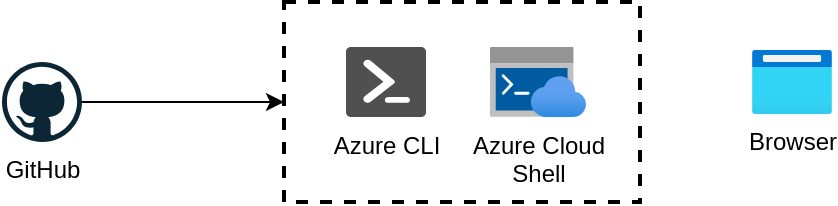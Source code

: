 <mxfile version="14.3.0" type="github" pages="7">
  <diagram id="9IjcQjuRJtOKeGILQBwc" name="Page-1">
    <mxGraphModel dx="1174" dy="860" grid="0" gridSize="10" guides="1" tooltips="1" connect="1" arrows="1" fold="1" page="1" pageScale="1" pageWidth="1100" pageHeight="850" math="0" shadow="0">
      <root>
        <mxCell id="0" />
        <mxCell id="1" parent="0" />
        <mxCell id="HNdyGAFLs1_gX4k_l4tK-5" value="GitHub" style="dashed=0;outlineConnect=0;html=1;align=center;labelPosition=center;verticalLabelPosition=bottom;verticalAlign=top;shape=mxgraph.weblogos.github" parent="1" vertex="1">
          <mxGeometry x="174" y="285" width="40" height="40" as="geometry" />
        </mxCell>
        <mxCell id="HNdyGAFLs1_gX4k_l4tK-14" value="Browser" style="aspect=fixed;html=1;points=[];align=center;image;fontSize=12;image=img/lib/azure2/general/Browser.svg;dashed=1;strokeColor=#000000;strokeWidth=2;fillColor=none;" parent="1" vertex="1">
          <mxGeometry x="549" y="279" width="40" height="32" as="geometry" />
        </mxCell>
        <mxCell id="NFWIrUF4FL6vx80Uwgda-2" value="" style="group" parent="1" vertex="1" connectable="0">
          <mxGeometry x="315" y="255" width="178" height="100" as="geometry" />
        </mxCell>
        <mxCell id="HNdyGAFLs1_gX4k_l4tK-6" value="" style="rounded=0;whiteSpace=wrap;html=1;fillColor=none;strokeWidth=2;dashed=1;" parent="NFWIrUF4FL6vx80Uwgda-2" vertex="1">
          <mxGeometry width="178" height="100" as="geometry" />
        </mxCell>
        <mxCell id="HNdyGAFLs1_gX4k_l4tK-4" value="Azure CLI" style="pointerEvents=1;shadow=0;dashed=0;html=1;strokeColor=none;fillColor=#505050;labelPosition=center;verticalLabelPosition=bottom;verticalAlign=top;outlineConnect=0;align=center;shape=mxgraph.office.concepts.powershell;" parent="NFWIrUF4FL6vx80Uwgda-2" vertex="1">
          <mxGeometry x="31" y="22.5" width="40" height="35" as="geometry" />
        </mxCell>
        <mxCell id="NFWIrUF4FL6vx80Uwgda-1" value="Azure Cloud&lt;br&gt;Shell" style="html=1;points=[];align=center;image;fontSize=12;image=img/lib/azure2/preview/Azure_Cloud_Shell.svg;dashed=1;strokeColor=#000000;strokeWidth=2;fillColor=none;" parent="NFWIrUF4FL6vx80Uwgda-2" vertex="1">
          <mxGeometry x="103" y="22.5" width="48" height="35" as="geometry" />
        </mxCell>
        <mxCell id="NFWIrUF4FL6vx80Uwgda-4" value="" style="endArrow=classic;html=1;strokeWidth=1;fontColor=#B3B3B3;entryX=0;entryY=0.5;entryDx=0;entryDy=0;" parent="1" source="HNdyGAFLs1_gX4k_l4tK-5" target="HNdyGAFLs1_gX4k_l4tK-6" edge="1">
          <mxGeometry width="50" height="50" relative="1" as="geometry">
            <mxPoint x="246" y="325" as="sourcePoint" />
            <mxPoint x="143" y="184" as="targetPoint" />
          </mxGeometry>
        </mxCell>
      </root>
    </mxGraphModel>
  </diagram>
  <diagram id="vn0sUiT0vggBJ0vIPgXC" name="Page-2">
    <mxGraphModel dx="783" dy="573" grid="0" gridSize="10" guides="1" tooltips="1" connect="1" arrows="1" fold="1" page="1" pageScale="1" pageWidth="1100" pageHeight="850" math="0" shadow="0">
      <root>
        <mxCell id="fm3ELZR5MXPysXits_qZ-0" />
        <mxCell id="fm3ELZR5MXPysXits_qZ-1" parent="fm3ELZR5MXPysXits_qZ-0" />
        <mxCell id="fm3ELZR5MXPysXits_qZ-2" value="Azure Container &lt;br&gt;Instance" style="aspect=fixed;html=1;points=[];align=center;image;fontSize=12;image=img/lib/azure2/containers/Container_Instances.svg;verticalAlign=top;" vertex="1" parent="fm3ELZR5MXPysXits_qZ-1">
          <mxGeometry x="476" y="223" width="40" height="43.13" as="geometry" />
        </mxCell>
        <mxCell id="fm3ELZR5MXPysXits_qZ-3" value="GitHub" style="dashed=0;outlineConnect=0;html=1;align=center;labelPosition=center;verticalLabelPosition=bottom;verticalAlign=top;shape=mxgraph.weblogos.github" vertex="1" parent="fm3ELZR5MXPysXits_qZ-1">
          <mxGeometry x="175" y="394" width="40" height="40" as="geometry" />
        </mxCell>
        <mxCell id="fm3ELZR5MXPysXits_qZ-4" value="Browser" style="aspect=fixed;html=1;points=[];align=center;image;fontSize=12;image=img/lib/azure2/general/Browser.svg;dashed=1;strokeColor=#000000;strokeWidth=2;fillColor=none;" vertex="1" parent="fm3ELZR5MXPysXits_qZ-1">
          <mxGeometry x="587" y="389" width="40" height="32" as="geometry" />
        </mxCell>
        <mxCell id="fm3ELZR5MXPysXits_qZ-5" value="" style="group" vertex="1" connectable="0" parent="fm3ELZR5MXPysXits_qZ-1">
          <mxGeometry x="316" y="364" width="178" height="100" as="geometry" />
        </mxCell>
        <mxCell id="fm3ELZR5MXPysXits_qZ-6" value="" style="rounded=0;whiteSpace=wrap;html=1;fillColor=none;strokeWidth=2;dashed=1;" vertex="1" parent="fm3ELZR5MXPysXits_qZ-5">
          <mxGeometry width="178" height="100" as="geometry" />
        </mxCell>
        <mxCell id="fm3ELZR5MXPysXits_qZ-7" value="Azure CLI" style="pointerEvents=1;shadow=0;dashed=0;html=1;strokeColor=none;fillColor=#505050;labelPosition=center;verticalLabelPosition=bottom;verticalAlign=top;outlineConnect=0;align=center;shape=mxgraph.office.concepts.powershell;" vertex="1" parent="fm3ELZR5MXPysXits_qZ-5">
          <mxGeometry x="31" y="22.5" width="40" height="35" as="geometry" />
        </mxCell>
        <mxCell id="fm3ELZR5MXPysXits_qZ-8" value="Azure Cloud&lt;br&gt;Shell" style="html=1;points=[];align=center;image;fontSize=12;image=img/lib/azure2/preview/Azure_Cloud_Shell.svg;dashed=1;strokeColor=#000000;strokeWidth=2;fillColor=none;" vertex="1" parent="fm3ELZR5MXPysXits_qZ-5">
          <mxGeometry x="103" y="22.5" width="48" height="35" as="geometry" />
        </mxCell>
        <mxCell id="fm3ELZR5MXPysXits_qZ-9" value="Azure Container&lt;br&gt;Registry Tasks" style="aspect=fixed;html=1;points=[];align=center;image;fontSize=12;image=img/lib/azure2/containers/Container_Registries.svg;dashed=1;strokeColor=#000000;strokeWidth=2;fillColor=none;" vertex="1" parent="fm3ELZR5MXPysXits_qZ-1">
          <mxGeometry x="289" y="223.62" width="40" height="35.88" as="geometry" />
        </mxCell>
        <mxCell id="fm3ELZR5MXPysXits_qZ-10" value="" style="endArrow=classic;html=1;strokeWidth=1;fontColor=#B3B3B3;entryX=0;entryY=0.5;entryDx=0;entryDy=0;" edge="1" parent="fm3ELZR5MXPysXits_qZ-1" source="fm3ELZR5MXPysXits_qZ-3" target="fm3ELZR5MXPysXits_qZ-6">
          <mxGeometry width="50" height="50" relative="1" as="geometry">
            <mxPoint x="247" y="434" as="sourcePoint" />
            <mxPoint x="144" y="293" as="targetPoint" />
          </mxGeometry>
        </mxCell>
        <mxCell id="fm3ELZR5MXPysXits_qZ-11" value="" style="endArrow=classic;html=1;strokeWidth=1;fontColor=#B3B3B3;entryX=0.589;entryY=1.076;entryDx=0;entryDy=0;exitX=0.478;exitY=0.002;exitDx=0;exitDy=0;exitPerimeter=0;entryPerimeter=0;edgeStyle=orthogonalEdgeStyle;" edge="1" parent="fm3ELZR5MXPysXits_qZ-1" source="fm3ELZR5MXPysXits_qZ-6" target="fm3ELZR5MXPysXits_qZ-9">
          <mxGeometry width="50" height="50" relative="1" as="geometry">
            <mxPoint x="356" y="338" as="sourcePoint" />
            <mxPoint x="457" y="338" as="targetPoint" />
            <Array as="points">
              <mxPoint x="401" y="321" />
              <mxPoint x="313" y="321" />
            </Array>
          </mxGeometry>
        </mxCell>
        <mxCell id="fm3ELZR5MXPysXits_qZ-12" value="" style="endArrow=classic;html=1;strokeWidth=1;fontColor=#B3B3B3;entryX=0.479;entryY=0.996;entryDx=0;entryDy=0;exitX=0.474;exitY=-0.041;exitDx=0;exitDy=0;exitPerimeter=0;entryPerimeter=0;edgeStyle=orthogonalEdgeStyle;" edge="1" parent="fm3ELZR5MXPysXits_qZ-1" source="fm3ELZR5MXPysXits_qZ-6" target="fm3ELZR5MXPysXits_qZ-2">
          <mxGeometry width="50" height="50" relative="1" as="geometry">
            <mxPoint x="464.524" y="315.97" as="sourcePoint" />
            <mxPoint x="403.0" y="215.997" as="targetPoint" />
            <Array as="points">
              <mxPoint x="400" y="321" />
              <mxPoint x="495" y="321" />
            </Array>
          </mxGeometry>
        </mxCell>
        <mxCell id="fm3ELZR5MXPysXits_qZ-13" value="" style="endArrow=classic;startArrow=classic;html=1;strokeWidth=1;fontColor=#B3B3B3;exitX=1.014;exitY=0.558;exitDx=0;exitDy=0;exitPerimeter=0;entryX=-0.036;entryY=0.482;entryDx=0;entryDy=0;entryPerimeter=0;dashed=1;" edge="1" parent="fm3ELZR5MXPysXits_qZ-1" source="fm3ELZR5MXPysXits_qZ-9" target="fm3ELZR5MXPysXits_qZ-2">
          <mxGeometry width="50" height="50" relative="1" as="geometry">
            <mxPoint x="390" y="209" as="sourcePoint" />
            <mxPoint x="440" y="159" as="targetPoint" />
          </mxGeometry>
        </mxCell>
        <mxCell id="OCUmQhbvx6KlXcJJrglZ-6" value="" style="endArrow=classic;html=1;strokeWidth=1;fontColor=#B3B3B3;edgeStyle=orthogonalEdgeStyle;exitX=0.479;exitY=0.026;exitDx=0;exitDy=0;exitPerimeter=0;entryX=0.967;entryY=0.51;entryDx=0;entryDy=0;entryPerimeter=0;" edge="1" parent="fm3ELZR5MXPysXits_qZ-1" source="fm3ELZR5MXPysXits_qZ-4" target="OCUmQhbvx6KlXcJJrglZ-0">
          <mxGeometry width="50" height="50" relative="1" as="geometry">
            <mxPoint x="599" y="259.473" as="sourcePoint" />
            <mxPoint x="664" y="280" as="targetPoint" />
          </mxGeometry>
        </mxCell>
        <mxCell id="OCUmQhbvx6KlXcJJrglZ-9" value="" style="group" vertex="1" connectable="0" parent="fm3ELZR5MXPysXits_qZ-1">
          <mxGeometry x="422.5" y="97" width="147" height="78" as="geometry" />
        </mxCell>
        <mxCell id="OCUmQhbvx6KlXcJJrglZ-8" value="" style="rounded=0;whiteSpace=wrap;html=1;fillColor=none;strokeWidth=1;dashed=1;" vertex="1" parent="OCUmQhbvx6KlXcJJrglZ-9">
          <mxGeometry width="147" height="78" as="geometry" />
        </mxCell>
        <mxCell id="XrwVG_brLEKKbrPEN2YN-0" value="SQL DB" style="aspect=fixed;html=1;points=[];align=center;image;fontSize=12;image=img/lib/azure2/blockchain/ABS_Member.svg;dashed=1;strokeColor=#000000;strokeWidth=2;fillColor=none;" vertex="1" parent="OCUmQhbvx6KlXcJJrglZ-9">
          <mxGeometry x="28" y="17" width="20" height="23.21" as="geometry" />
        </mxCell>
        <mxCell id="OCUmQhbvx6KlXcJJrglZ-0" value="Web App" style="aspect=fixed;html=1;points=[];align=center;image;fontSize=12;image=img/lib/azure2/blockchain/ABS_Member.svg;dashed=1;strokeColor=#000000;strokeWidth=2;fillColor=none;" vertex="1" parent="OCUmQhbvx6KlXcJJrglZ-9">
          <mxGeometry x="97" y="17" width="20" height="23.21" as="geometry" />
        </mxCell>
        <mxCell id="OCUmQhbvx6KlXcJJrglZ-11" value="" style="endArrow=classic;startArrow=classic;html=1;strokeWidth=1;fontColor=#B3B3B3;entryX=0.033;entryY=0.481;entryDx=0;entryDy=0;entryPerimeter=0;dashed=1;" edge="1" parent="OCUmQhbvx6KlXcJJrglZ-9" target="OCUmQhbvx6KlXcJJrglZ-0">
          <mxGeometry width="50" height="50" relative="1" as="geometry">
            <mxPoint x="47.5" y="28" as="sourcePoint" />
            <mxPoint x="25.5" y="74.149" as="targetPoint" />
          </mxGeometry>
        </mxCell>
        <mxCell id="OCUmQhbvx6KlXcJJrglZ-10" value="" style="endArrow=classic;html=1;strokeWidth=1;fontColor=#B3B3B3;exitX=0.504;exitY=0.004;exitDx=0;exitDy=0;exitPerimeter=0;entryX=0.5;entryY=1;entryDx=0;entryDy=0;" edge="1" parent="fm3ELZR5MXPysXits_qZ-1" source="fm3ELZR5MXPysXits_qZ-2" target="OCUmQhbvx6KlXcJJrglZ-8">
          <mxGeometry width="50" height="50" relative="1" as="geometry">
            <mxPoint x="485" y="220" as="sourcePoint" />
            <mxPoint x="535" y="170" as="targetPoint" />
          </mxGeometry>
        </mxCell>
      </root>
    </mxGraphModel>
  </diagram>
  <diagram id="z4ODMJSyV3GrxEBR5kXK" name="Page-3">
    <mxGraphModel dx="783" dy="573" grid="0" gridSize="10" guides="1" tooltips="1" connect="1" arrows="1" fold="1" page="1" pageScale="1" pageWidth="1100" pageHeight="850" math="0" shadow="0">
      <root>
        <mxCell id="PaoUY2oJ3QW_aRtII9xT-0" />
        <mxCell id="PaoUY2oJ3QW_aRtII9xT-1" parent="PaoUY2oJ3QW_aRtII9xT-0" />
        <mxCell id="PaoUY2oJ3QW_aRtII9xT-2" value="Azure Container &lt;br&gt;Instance" style="aspect=fixed;html=1;points=[];align=center;image;fontSize=12;image=img/lib/azure2/containers/Container_Instances.svg;verticalAlign=top;" vertex="1" parent="PaoUY2oJ3QW_aRtII9xT-1">
          <mxGeometry x="651" y="296" width="40" height="43.13" as="geometry" />
        </mxCell>
        <mxCell id="PaoUY2oJ3QW_aRtII9xT-3" value="GitHub" style="dashed=0;outlineConnect=0;html=1;align=center;labelPosition=center;verticalLabelPosition=bottom;verticalAlign=top;shape=mxgraph.weblogos.github" vertex="1" parent="PaoUY2oJ3QW_aRtII9xT-1">
          <mxGeometry x="350" y="467" width="40" height="40" as="geometry" />
        </mxCell>
        <mxCell id="PaoUY2oJ3QW_aRtII9xT-4" value="Browser" style="aspect=fixed;html=1;points=[];align=center;image;fontSize=12;image=img/lib/azure2/general/Browser.svg;dashed=1;strokeColor=#000000;strokeWidth=2;fillColor=none;" vertex="1" parent="PaoUY2oJ3QW_aRtII9xT-1">
          <mxGeometry x="762" y="462" width="40" height="32" as="geometry" />
        </mxCell>
        <mxCell id="PaoUY2oJ3QW_aRtII9xT-5" value="" style="group" vertex="1" connectable="0" parent="PaoUY2oJ3QW_aRtII9xT-1">
          <mxGeometry x="491" y="437" width="178" height="100" as="geometry" />
        </mxCell>
        <mxCell id="PaoUY2oJ3QW_aRtII9xT-6" value="" style="rounded=0;whiteSpace=wrap;html=1;fillColor=none;strokeWidth=2;dashed=1;" vertex="1" parent="PaoUY2oJ3QW_aRtII9xT-5">
          <mxGeometry width="178" height="100" as="geometry" />
        </mxCell>
        <mxCell id="PaoUY2oJ3QW_aRtII9xT-7" value="Azure CLI" style="pointerEvents=1;shadow=0;dashed=0;html=1;strokeColor=none;fillColor=#505050;labelPosition=center;verticalLabelPosition=bottom;verticalAlign=top;outlineConnect=0;align=center;shape=mxgraph.office.concepts.powershell;" vertex="1" parent="PaoUY2oJ3QW_aRtII9xT-5">
          <mxGeometry x="31" y="22.5" width="40" height="35" as="geometry" />
        </mxCell>
        <mxCell id="PaoUY2oJ3QW_aRtII9xT-8" value="Azure Cloud&lt;br&gt;Shell" style="html=1;points=[];align=center;image;fontSize=12;image=img/lib/azure2/preview/Azure_Cloud_Shell.svg;dashed=1;strokeColor=#000000;strokeWidth=2;fillColor=none;" vertex="1" parent="PaoUY2oJ3QW_aRtII9xT-5">
          <mxGeometry x="103" y="22.5" width="48" height="35" as="geometry" />
        </mxCell>
        <mxCell id="PaoUY2oJ3QW_aRtII9xT-9" value="Azure Container&lt;br&gt;Registry Tasks" style="aspect=fixed;html=1;points=[];align=center;image;fontSize=12;image=img/lib/azure2/containers/Container_Registries.svg;dashed=1;strokeColor=#000000;strokeWidth=2;fillColor=none;" vertex="1" parent="PaoUY2oJ3QW_aRtII9xT-1">
          <mxGeometry x="474" y="296.62" width="40" height="35.88" as="geometry" />
        </mxCell>
        <mxCell id="PaoUY2oJ3QW_aRtII9xT-10" value="" style="endArrow=classic;html=1;strokeWidth=1;fontColor=#B3B3B3;entryX=0;entryY=0.5;entryDx=0;entryDy=0;" edge="1" parent="PaoUY2oJ3QW_aRtII9xT-1" source="PaoUY2oJ3QW_aRtII9xT-3" target="PaoUY2oJ3QW_aRtII9xT-6">
          <mxGeometry width="50" height="50" relative="1" as="geometry">
            <mxPoint x="422" y="507" as="sourcePoint" />
            <mxPoint x="319" y="366" as="targetPoint" />
          </mxGeometry>
        </mxCell>
        <mxCell id="PaoUY2oJ3QW_aRtII9xT-11" value="" style="endArrow=classic;html=1;strokeWidth=1;fontColor=#B3B3B3;entryX=0.589;entryY=1.076;entryDx=0;entryDy=0;exitX=0.478;exitY=0.002;exitDx=0;exitDy=0;exitPerimeter=0;entryPerimeter=0;edgeStyle=orthogonalEdgeStyle;" edge="1" parent="PaoUY2oJ3QW_aRtII9xT-1" source="PaoUY2oJ3QW_aRtII9xT-6" target="PaoUY2oJ3QW_aRtII9xT-9">
          <mxGeometry width="50" height="50" relative="1" as="geometry">
            <mxPoint x="531" y="411" as="sourcePoint" />
            <mxPoint x="632" y="411" as="targetPoint" />
            <Array as="points">
              <mxPoint x="576" y="400" />
              <mxPoint x="498" y="400" />
              <mxPoint x="498" y="335" />
            </Array>
          </mxGeometry>
        </mxCell>
        <mxCell id="PaoUY2oJ3QW_aRtII9xT-12" value="" style="endArrow=classic;html=1;strokeWidth=1;fontColor=#B3B3B3;entryX=0.479;entryY=0.996;entryDx=0;entryDy=0;exitX=0.474;exitY=-0.041;exitDx=0;exitDy=0;exitPerimeter=0;entryPerimeter=0;edgeStyle=orthogonalEdgeStyle;" edge="1" parent="PaoUY2oJ3QW_aRtII9xT-1" source="PaoUY2oJ3QW_aRtII9xT-6" target="PaoUY2oJ3QW_aRtII9xT-2">
          <mxGeometry width="50" height="50" relative="1" as="geometry">
            <mxPoint x="639.524" y="388.97" as="sourcePoint" />
            <mxPoint x="578" y="288.997" as="targetPoint" />
            <Array as="points">
              <mxPoint x="575" y="400" />
              <mxPoint x="670" y="400" />
            </Array>
          </mxGeometry>
        </mxCell>
        <mxCell id="PaoUY2oJ3QW_aRtII9xT-13" value="" style="endArrow=classic;startArrow=classic;html=1;strokeWidth=1;fontColor=#B3B3B3;exitX=1.014;exitY=0.558;exitDx=0;exitDy=0;exitPerimeter=0;entryX=-0.036;entryY=0.482;entryDx=0;entryDy=0;entryPerimeter=0;dashed=1;" edge="1" parent="PaoUY2oJ3QW_aRtII9xT-1" source="PaoUY2oJ3QW_aRtII9xT-9" target="PaoUY2oJ3QW_aRtII9xT-2">
          <mxGeometry width="50" height="50" relative="1" as="geometry">
            <mxPoint x="565" y="282" as="sourcePoint" />
            <mxPoint x="615" y="232" as="targetPoint" />
          </mxGeometry>
        </mxCell>
        <mxCell id="PaoUY2oJ3QW_aRtII9xT-14" value="" style="endArrow=classic;html=1;strokeWidth=1;fontColor=#B3B3B3;edgeStyle=orthogonalEdgeStyle;exitX=0.479;exitY=0.026;exitDx=0;exitDy=0;exitPerimeter=0;entryX=0.967;entryY=0.51;entryDx=0;entryDy=0;entryPerimeter=0;" edge="1" parent="PaoUY2oJ3QW_aRtII9xT-1" source="PaoUY2oJ3QW_aRtII9xT-4" target="PaoUY2oJ3QW_aRtII9xT-18">
          <mxGeometry width="50" height="50" relative="1" as="geometry">
            <mxPoint x="774" y="332.473" as="sourcePoint" />
            <mxPoint x="839" y="353" as="targetPoint" />
          </mxGeometry>
        </mxCell>
        <mxCell id="PaoUY2oJ3QW_aRtII9xT-15" value="" style="group" vertex="1" connectable="0" parent="PaoUY2oJ3QW_aRtII9xT-1">
          <mxGeometry x="597.5" y="170" width="147" height="78" as="geometry" />
        </mxCell>
        <mxCell id="PaoUY2oJ3QW_aRtII9xT-16" value="" style="rounded=0;whiteSpace=wrap;html=1;fillColor=none;strokeWidth=1;dashed=1;" vertex="1" parent="PaoUY2oJ3QW_aRtII9xT-15">
          <mxGeometry width="147" height="78" as="geometry" />
        </mxCell>
        <mxCell id="PaoUY2oJ3QW_aRtII9xT-17" value="SQL DB" style="aspect=fixed;html=1;points=[];align=center;image;fontSize=12;image=img/lib/azure2/blockchain/ABS_Member.svg;dashed=1;strokeColor=#000000;strokeWidth=2;fillColor=none;opacity=30;" vertex="1" parent="PaoUY2oJ3QW_aRtII9xT-15">
          <mxGeometry x="28" y="17" width="20" height="23.21" as="geometry" />
        </mxCell>
        <mxCell id="PaoUY2oJ3QW_aRtII9xT-18" value="Web App" style="aspect=fixed;html=1;points=[];align=center;image;fontSize=12;image=img/lib/azure2/blockchain/ABS_Member.svg;dashed=1;strokeColor=#000000;strokeWidth=2;fillColor=none;" vertex="1" parent="PaoUY2oJ3QW_aRtII9xT-15">
          <mxGeometry x="97" y="17" width="20" height="23.21" as="geometry" />
        </mxCell>
        <mxCell id="PaoUY2oJ3QW_aRtII9xT-20" value="" style="endArrow=classic;html=1;strokeWidth=1;fontColor=#B3B3B3;exitX=0.504;exitY=0.004;exitDx=0;exitDy=0;exitPerimeter=0;entryX=0.5;entryY=1;entryDx=0;entryDy=0;" edge="1" parent="PaoUY2oJ3QW_aRtII9xT-1" source="PaoUY2oJ3QW_aRtII9xT-2" target="PaoUY2oJ3QW_aRtII9xT-16">
          <mxGeometry width="50" height="50" relative="1" as="geometry">
            <mxPoint x="660" y="293" as="sourcePoint" />
            <mxPoint x="710" y="243" as="targetPoint" />
          </mxGeometry>
        </mxCell>
        <mxCell id="PaoUY2oJ3QW_aRtII9xT-21" value="Azure SQL" style="aspect=fixed;html=1;points=[];align=center;image;fontSize=12;image=img/lib/azure2/databases/SQL_Database.svg;dashed=1;strokeColor=#000000;strokeWidth=1;fillColor=none;" vertex="1" parent="PaoUY2oJ3QW_aRtII9xT-1">
          <mxGeometry x="386" y="177" width="30" height="40.03" as="geometry" />
        </mxCell>
        <mxCell id="PaoUY2oJ3QW_aRtII9xT-22" value="" style="endArrow=classic;html=1;strokeWidth=1;fontColor=#B3B3B3;exitX=0.47;exitY=0;exitDx=0;exitDy=0;exitPerimeter=0;edgeStyle=orthogonalEdgeStyle;entryX=0.444;entryY=0.983;entryDx=0;entryDy=0;entryPerimeter=0;" edge="1" parent="PaoUY2oJ3QW_aRtII9xT-1" source="PaoUY2oJ3QW_aRtII9xT-6" target="PaoUY2oJ3QW_aRtII9xT-21">
          <mxGeometry width="50" height="50" relative="1" as="geometry">
            <mxPoint x="552.524" y="421.97" as="sourcePoint" />
            <mxPoint x="340" y="210" as="targetPoint" />
            <Array as="points">
              <mxPoint x="575" y="400" />
              <mxPoint x="399" y="400" />
            </Array>
          </mxGeometry>
        </mxCell>
        <mxCell id="PaoUY2oJ3QW_aRtII9xT-23" value="" style="endArrow=classic;startArrow=classic;html=1;strokeWidth=1;fontColor=#B3B3B3;edgeStyle=orthogonalEdgeStyle;exitX=0.508;exitY=0;exitDx=0;exitDy=0;exitPerimeter=0;entryX=0.533;entryY=-0.033;entryDx=0;entryDy=0;entryPerimeter=0;" edge="1" parent="PaoUY2oJ3QW_aRtII9xT-1" source="PaoUY2oJ3QW_aRtII9xT-18" target="PaoUY2oJ3QW_aRtII9xT-21">
          <mxGeometry width="50" height="50" relative="1" as="geometry">
            <mxPoint x="520" y="180" as="sourcePoint" />
            <mxPoint x="570" y="130" as="targetPoint" />
            <Array as="points">
              <mxPoint x="705" y="140" />
              <mxPoint x="402" y="140" />
            </Array>
          </mxGeometry>
        </mxCell>
      </root>
    </mxGraphModel>
  </diagram>
  <diagram id="PPXs_wsp0T5MMU8VT1vF" name="Page-4">
    <mxGraphModel dx="1174" dy="860" grid="0" gridSize="10" guides="1" tooltips="1" connect="1" arrows="1" fold="1" page="1" pageScale="1" pageWidth="1100" pageHeight="850" math="0" shadow="0">
      <root>
        <mxCell id="1Euep67OOjJViU9Istyc-0" />
        <mxCell id="1Euep67OOjJViU9Istyc-1" parent="1Euep67OOjJViU9Istyc-0" />
        <mxCell id="1Euep67OOjJViU9Istyc-3" value="GitHub" style="dashed=0;outlineConnect=0;html=1;align=center;labelPosition=center;verticalLabelPosition=bottom;verticalAlign=top;shape=mxgraph.weblogos.github" parent="1Euep67OOjJViU9Istyc-1" vertex="1">
          <mxGeometry x="350" y="467" width="40" height="40" as="geometry" />
        </mxCell>
        <mxCell id="1Euep67OOjJViU9Istyc-4" value="Browser" style="aspect=fixed;html=1;points=[];align=center;image;fontSize=12;image=img/lib/azure2/general/Browser.svg;dashed=1;strokeColor=#000000;strokeWidth=2;fillColor=none;" parent="1Euep67OOjJViU9Istyc-1" vertex="1">
          <mxGeometry x="810" y="489" width="40" height="32" as="geometry" />
        </mxCell>
        <mxCell id="1Euep67OOjJViU9Istyc-5" value="" style="group" parent="1Euep67OOjJViU9Istyc-1" vertex="1" connectable="0">
          <mxGeometry x="491" y="437" width="178" height="100" as="geometry" />
        </mxCell>
        <mxCell id="1Euep67OOjJViU9Istyc-6" value="" style="rounded=0;whiteSpace=wrap;html=1;fillColor=none;strokeWidth=2;dashed=1;" parent="1Euep67OOjJViU9Istyc-5" vertex="1">
          <mxGeometry width="178" height="100" as="geometry" />
        </mxCell>
        <mxCell id="1Euep67OOjJViU9Istyc-7" value="Azure CLI" style="pointerEvents=1;shadow=0;dashed=0;html=1;strokeColor=none;fillColor=#505050;labelPosition=center;verticalLabelPosition=bottom;verticalAlign=top;outlineConnect=0;align=center;shape=mxgraph.office.concepts.powershell;" parent="1Euep67OOjJViU9Istyc-5" vertex="1">
          <mxGeometry x="31" y="22.5" width="40" height="35" as="geometry" />
        </mxCell>
        <mxCell id="1Euep67OOjJViU9Istyc-8" value="Azure Cloud&lt;br&gt;Shell" style="html=1;points=[];align=center;image;fontSize=12;image=img/lib/azure2/preview/Azure_Cloud_Shell.svg;dashed=1;strokeColor=#000000;strokeWidth=2;fillColor=none;" parent="1Euep67OOjJViU9Istyc-5" vertex="1">
          <mxGeometry x="103" y="22.5" width="48" height="35" as="geometry" />
        </mxCell>
        <mxCell id="1Euep67OOjJViU9Istyc-9" value="Azure Container&lt;br&gt;Registry Tasks" style="aspect=fixed;html=1;points=[];align=center;image;fontSize=12;image=img/lib/azure2/containers/Container_Registries.svg;dashed=1;strokeColor=#000000;strokeWidth=2;fillColor=none;" parent="1Euep67OOjJViU9Istyc-1" vertex="1">
          <mxGeometry x="474" y="296.62" width="40" height="35.88" as="geometry" />
        </mxCell>
        <mxCell id="1Euep67OOjJViU9Istyc-10" value="" style="endArrow=classic;html=1;strokeWidth=1;fontColor=#B3B3B3;entryX=0;entryY=0.5;entryDx=0;entryDy=0;" parent="1Euep67OOjJViU9Istyc-1" source="1Euep67OOjJViU9Istyc-3" target="1Euep67OOjJViU9Istyc-6" edge="1">
          <mxGeometry width="50" height="50" relative="1" as="geometry">
            <mxPoint x="422" y="507" as="sourcePoint" />
            <mxPoint x="319" y="366" as="targetPoint" />
          </mxGeometry>
        </mxCell>
        <mxCell id="1Euep67OOjJViU9Istyc-11" value="" style="endArrow=classic;html=1;strokeWidth=1;fontColor=#B3B3B3;entryX=0.589;entryY=1.076;entryDx=0;entryDy=0;exitX=0.478;exitY=0.002;exitDx=0;exitDy=0;exitPerimeter=0;entryPerimeter=0;edgeStyle=orthogonalEdgeStyle;" parent="1Euep67OOjJViU9Istyc-1" source="1Euep67OOjJViU9Istyc-6" target="1Euep67OOjJViU9Istyc-9" edge="1">
          <mxGeometry width="50" height="50" relative="1" as="geometry">
            <mxPoint x="531" y="411" as="sourcePoint" />
            <mxPoint x="632" y="411" as="targetPoint" />
            <Array as="points">
              <mxPoint x="576" y="400" />
              <mxPoint x="498" y="400" />
              <mxPoint x="498" y="335" />
            </Array>
          </mxGeometry>
        </mxCell>
        <mxCell id="1Euep67OOjJViU9Istyc-12" value="" style="endArrow=classic;html=1;strokeWidth=1;fontColor=#B3B3B3;entryX=0.558;entryY=0.988;entryDx=0;entryDy=0;exitX=0.474;exitY=-0.041;exitDx=0;exitDy=0;exitPerimeter=0;entryPerimeter=0;edgeStyle=orthogonalEdgeStyle;" parent="1Euep67OOjJViU9Istyc-1" source="1Euep67OOjJViU9Istyc-6" target="1Euep67OOjJViU9Istyc-31" edge="1">
          <mxGeometry width="50" height="50" relative="1" as="geometry">
            <mxPoint x="639.524" y="388.97" as="sourcePoint" />
            <mxPoint x="670.16" y="338.957" as="targetPoint" />
            <Array as="points">
              <mxPoint x="575" y="400" />
              <mxPoint x="772" y="400" />
            </Array>
          </mxGeometry>
        </mxCell>
        <mxCell id="1Euep67OOjJViU9Istyc-14" value="" style="endArrow=classic;html=1;strokeWidth=1;fontColor=#B3B3B3;edgeStyle=orthogonalEdgeStyle;exitX=0.479;exitY=0.026;exitDx=0;exitDy=0;exitPerimeter=0;entryX=1;entryY=0.464;entryDx=0;entryDy=0;entryPerimeter=0;" parent="1Euep67OOjJViU9Istyc-1" source="1Euep67OOjJViU9Istyc-4" target="1Euep67OOjJViU9Istyc-31" edge="1">
          <mxGeometry width="50" height="50" relative="1" as="geometry">
            <mxPoint x="774" y="332.473" as="sourcePoint" />
            <mxPoint x="909" y="281" as="targetPoint" />
          </mxGeometry>
        </mxCell>
        <mxCell id="1Euep67OOjJViU9Istyc-20" value="Azure SQL" style="aspect=fixed;html=1;points=[];align=center;image;fontSize=12;image=img/lib/azure2/databases/SQL_Database.svg;dashed=1;strokeColor=#000000;strokeWidth=1;fillColor=none;" parent="1Euep67OOjJViU9Istyc-1" vertex="1">
          <mxGeometry x="386" y="170" width="30" height="40.03" as="geometry" />
        </mxCell>
        <mxCell id="1Euep67OOjJViU9Istyc-21" value="" style="endArrow=classic;html=1;strokeWidth=1;fontColor=#B3B3B3;exitX=0.47;exitY=0;exitDx=0;exitDy=0;exitPerimeter=0;edgeStyle=orthogonalEdgeStyle;entryX=0.444;entryY=0.983;entryDx=0;entryDy=0;entryPerimeter=0;" parent="1Euep67OOjJViU9Istyc-1" source="1Euep67OOjJViU9Istyc-6" target="1Euep67OOjJViU9Istyc-20" edge="1">
          <mxGeometry width="50" height="50" relative="1" as="geometry">
            <mxPoint x="552.524" y="421.97" as="sourcePoint" />
            <mxPoint x="340" y="210" as="targetPoint" />
            <Array as="points">
              <mxPoint x="575" y="400" />
              <mxPoint x="399" y="400" />
            </Array>
          </mxGeometry>
        </mxCell>
        <mxCell id="1Euep67OOjJViU9Istyc-31" value="Azure App&lt;br&gt;Service" style="aspect=fixed;html=1;points=[];align=center;image;fontSize=12;image=img/lib/azure2/app_services/App_Services.svg;dashed=1;strokeColor=#000000;strokeWidth=1;fillColor=none;" parent="1Euep67OOjJViU9Istyc-1" vertex="1">
          <mxGeometry x="750" y="296.62" width="40" height="40" as="geometry" />
        </mxCell>
        <mxCell id="1Euep67OOjJViU9Istyc-32" value="" style="group" parent="1Euep67OOjJViU9Istyc-1" vertex="1" connectable="0">
          <mxGeometry x="536" y="216" width="187" height="81" as="geometry" />
        </mxCell>
        <mxCell id="1Euep67OOjJViU9Istyc-29" value="" style="rounded=0;whiteSpace=wrap;html=1;fillColor=none;strokeWidth=1;dashed=1;" parent="1Euep67OOjJViU9Istyc-32" vertex="1">
          <mxGeometry width="187" height="81" as="geometry" />
        </mxCell>
        <mxCell id="1Euep67OOjJViU9Istyc-23" value="GitHub Container&lt;br style=&quot;font-size: 10px;&quot;&gt;Registry" style="dashed=0;outlineConnect=0;html=1;align=center;labelPosition=center;verticalLabelPosition=bottom;verticalAlign=top;shape=mxgraph.weblogos.github;aspect=fixed;fontSize=10;" parent="1Euep67OOjJViU9Istyc-32" vertex="1">
          <mxGeometry x="127" y="12.72" width="25" height="25" as="geometry" />
        </mxCell>
        <mxCell id="1Euep67OOjJViU9Istyc-24" value="Azure Container&lt;br style=&quot;font-size: 10px;&quot;&gt;Registry" style="aspect=fixed;html=1;points=[];align=center;image;fontSize=10;image=img/lib/azure2/containers/Container_Registries.svg;dashed=1;strokeColor=#000000;strokeWidth=2;fillColor=none;" parent="1Euep67OOjJViU9Istyc-32" vertex="1">
          <mxGeometry x="31" y="16" width="25" height="22.44" as="geometry" />
        </mxCell>
        <mxCell id="1Euep67OOjJViU9Istyc-37" value="" style="endArrow=classic;startArrow=classic;html=1;strokeWidth=1;fontSize=10;fontColor=#B3B3B3;edgeStyle=orthogonalEdgeStyle;exitX=1;exitY=0.5;exitDx=0;exitDy=0;entryX=0.517;entryY=-0.003;entryDx=0;entryDy=0;entryPerimeter=0;" parent="1Euep67OOjJViU9Istyc-1" source="1Euep67OOjJViU9Istyc-29" target="1Euep67OOjJViU9Istyc-31" edge="1">
          <mxGeometry width="50" height="50" relative="1" as="geometry">
            <mxPoint x="796" y="219" as="sourcePoint" />
            <mxPoint x="846" y="169" as="targetPoint" />
          </mxGeometry>
        </mxCell>
        <mxCell id="1Euep67OOjJViU9Istyc-39" value="" style="endArrow=classic;startArrow=classic;html=1;strokeWidth=1;fontSize=10;fontColor=#B3B3B3;edgeStyle=orthogonalEdgeStyle;exitX=0;exitY=0.5;exitDx=0;exitDy=0;entryX=0.417;entryY=-0.003;entryDx=0;entryDy=0;entryPerimeter=0;" parent="1Euep67OOjJViU9Istyc-1" source="1Euep67OOjJViU9Istyc-29" target="1Euep67OOjJViU9Istyc-9" edge="1">
          <mxGeometry width="50" height="50" relative="1" as="geometry">
            <mxPoint x="461" y="252" as="sourcePoint" />
            <mxPoint x="511" y="202" as="targetPoint" />
          </mxGeometry>
        </mxCell>
        <mxCell id="1Euep67OOjJViU9Istyc-40" value="" style="endArrow=classic;startArrow=classic;html=1;strokeWidth=1;fontSize=10;fontColor=#B3B3B3;edgeStyle=orthogonalEdgeStyle;exitX=0.933;exitY=0.521;exitDx=0;exitDy=0;entryX=0.533;entryY=0.014;entryDx=0;entryDy=0;entryPerimeter=0;exitPerimeter=0;" parent="1Euep67OOjJViU9Istyc-1" source="1Euep67OOjJViU9Istyc-20" target="1Euep67OOjJViU9Istyc-31" edge="1">
          <mxGeometry width="50" height="50" relative="1" as="geometry">
            <mxPoint x="718" y="189" as="sourcePoint" />
            <mxPoint x="777" y="252" as="targetPoint" />
          </mxGeometry>
        </mxCell>
      </root>
    </mxGraphModel>
  </diagram>
  <diagram name="Page-5" id="71paKoXChhE7oIJ9k4Dv">
    <mxGraphModel dx="783" dy="573" grid="0" gridSize="10" guides="1" tooltips="1" connect="1" arrows="1" fold="1" page="1" pageScale="1" pageWidth="1100" pageHeight="850" math="0" shadow="0">
      <root>
        <mxCell id="Zmg2coxOjQWOFHuWY4lS-0" />
        <mxCell id="Zmg2coxOjQWOFHuWY4lS-1" parent="Zmg2coxOjQWOFHuWY4lS-0" />
        <mxCell id="Zmg2coxOjQWOFHuWY4lS-2" value="GitHub" style="dashed=0;outlineConnect=0;html=1;align=center;labelPosition=center;verticalLabelPosition=bottom;verticalAlign=top;shape=mxgraph.weblogos.github" vertex="1" parent="Zmg2coxOjQWOFHuWY4lS-1">
          <mxGeometry x="350" y="467" width="40" height="40" as="geometry" />
        </mxCell>
        <mxCell id="Zmg2coxOjQWOFHuWY4lS-4" value="" style="group" vertex="1" connectable="0" parent="Zmg2coxOjQWOFHuWY4lS-1">
          <mxGeometry x="491" y="437" width="178" height="100" as="geometry" />
        </mxCell>
        <mxCell id="Zmg2coxOjQWOFHuWY4lS-5" value="" style="rounded=0;whiteSpace=wrap;html=1;fillColor=none;strokeWidth=2;dashed=1;" vertex="1" parent="Zmg2coxOjQWOFHuWY4lS-4">
          <mxGeometry width="178" height="100" as="geometry" />
        </mxCell>
        <mxCell id="Zmg2coxOjQWOFHuWY4lS-6" value="Azure CLI" style="pointerEvents=1;shadow=0;dashed=0;html=1;strokeColor=none;fillColor=#505050;labelPosition=center;verticalLabelPosition=bottom;verticalAlign=top;outlineConnect=0;align=center;shape=mxgraph.office.concepts.powershell;" vertex="1" parent="Zmg2coxOjQWOFHuWY4lS-4">
          <mxGeometry x="31" y="22.5" width="40" height="35" as="geometry" />
        </mxCell>
        <mxCell id="Zmg2coxOjQWOFHuWY4lS-7" value="Azure Cloud&lt;br&gt;Shell" style="html=1;points=[];align=center;image;fontSize=12;image=img/lib/azure2/preview/Azure_Cloud_Shell.svg;dashed=1;strokeColor=#000000;strokeWidth=2;fillColor=none;" vertex="1" parent="Zmg2coxOjQWOFHuWY4lS-4">
          <mxGeometry x="103" y="22.5" width="48" height="35" as="geometry" />
        </mxCell>
        <mxCell id="Zmg2coxOjQWOFHuWY4lS-8" value="Azure Container&lt;br&gt;Registry Tasks" style="aspect=fixed;html=1;points=[];align=center;image;fontSize=12;image=img/lib/azure2/containers/Container_Registries.svg;dashed=1;strokeColor=#000000;strokeWidth=2;fillColor=none;" vertex="1" parent="Zmg2coxOjQWOFHuWY4lS-1">
          <mxGeometry x="474" y="296.62" width="40" height="35.88" as="geometry" />
        </mxCell>
        <mxCell id="Zmg2coxOjQWOFHuWY4lS-9" value="" style="endArrow=classic;html=1;strokeWidth=1;fontColor=#B3B3B3;entryX=0;entryY=0.5;entryDx=0;entryDy=0;" edge="1" parent="Zmg2coxOjQWOFHuWY4lS-1" source="Zmg2coxOjQWOFHuWY4lS-2" target="Zmg2coxOjQWOFHuWY4lS-5">
          <mxGeometry width="50" height="50" relative="1" as="geometry">
            <mxPoint x="422" y="507" as="sourcePoint" />
            <mxPoint x="319" y="366" as="targetPoint" />
          </mxGeometry>
        </mxCell>
        <mxCell id="Zmg2coxOjQWOFHuWY4lS-10" value="" style="endArrow=classic;html=1;strokeWidth=1;fontColor=#B3B3B3;entryX=0.589;entryY=1.076;entryDx=0;entryDy=0;exitX=0.478;exitY=0.002;exitDx=0;exitDy=0;exitPerimeter=0;entryPerimeter=0;edgeStyle=orthogonalEdgeStyle;" edge="1" parent="Zmg2coxOjQWOFHuWY4lS-1" source="Zmg2coxOjQWOFHuWY4lS-5" target="Zmg2coxOjQWOFHuWY4lS-8">
          <mxGeometry width="50" height="50" relative="1" as="geometry">
            <mxPoint x="531" y="411" as="sourcePoint" />
            <mxPoint x="632" y="411" as="targetPoint" />
            <Array as="points">
              <mxPoint x="576" y="400" />
              <mxPoint x="498" y="400" />
              <mxPoint x="498" y="335" />
            </Array>
          </mxGeometry>
        </mxCell>
        <mxCell id="Zmg2coxOjQWOFHuWY4lS-11" value="" style="endArrow=classic;html=1;strokeWidth=1;fontColor=#B3B3B3;entryX=0.558;entryY=0.988;entryDx=0;entryDy=0;exitX=0.474;exitY=-0.041;exitDx=0;exitDy=0;exitPerimeter=0;entryPerimeter=0;edgeStyle=orthogonalEdgeStyle;" edge="1" parent="Zmg2coxOjQWOFHuWY4lS-1" source="Zmg2coxOjQWOFHuWY4lS-5" target="Zmg2coxOjQWOFHuWY4lS-15">
          <mxGeometry width="50" height="50" relative="1" as="geometry">
            <mxPoint x="639.524" y="388.97" as="sourcePoint" />
            <mxPoint x="670.16" y="338.957" as="targetPoint" />
            <Array as="points">
              <mxPoint x="575" y="400" />
              <mxPoint x="772" y="400" />
            </Array>
          </mxGeometry>
        </mxCell>
        <mxCell id="Zmg2coxOjQWOFHuWY4lS-13" value="Azure SQL" style="aspect=fixed;html=1;points=[];align=center;image;fontSize=12;image=img/lib/azure2/databases/SQL_Database.svg;dashed=1;strokeColor=#000000;strokeWidth=1;fillColor=none;" vertex="1" parent="Zmg2coxOjQWOFHuWY4lS-1">
          <mxGeometry x="386" y="170" width="30" height="40.03" as="geometry" />
        </mxCell>
        <mxCell id="Zmg2coxOjQWOFHuWY4lS-14" value="" style="endArrow=classic;html=1;strokeWidth=1;fontColor=#B3B3B3;exitX=0.47;exitY=0;exitDx=0;exitDy=0;exitPerimeter=0;edgeStyle=orthogonalEdgeStyle;entryX=0.444;entryY=0.983;entryDx=0;entryDy=0;entryPerimeter=0;" edge="1" parent="Zmg2coxOjQWOFHuWY4lS-1" source="Zmg2coxOjQWOFHuWY4lS-5" target="Zmg2coxOjQWOFHuWY4lS-13">
          <mxGeometry width="50" height="50" relative="1" as="geometry">
            <mxPoint x="552.524" y="421.97" as="sourcePoint" />
            <mxPoint x="340" y="210" as="targetPoint" />
            <Array as="points">
              <mxPoint x="575" y="400" />
              <mxPoint x="399" y="400" />
            </Array>
          </mxGeometry>
        </mxCell>
        <mxCell id="Zmg2coxOjQWOFHuWY4lS-15" value="Azure App&lt;br&gt;Service" style="aspect=fixed;html=1;points=[];align=center;image;fontSize=12;image=img/lib/azure2/app_services/App_Services.svg;dashed=1;strokeColor=#000000;strokeWidth=1;fillColor=none;" vertex="1" parent="Zmg2coxOjQWOFHuWY4lS-1">
          <mxGeometry x="750" y="296.62" width="40" height="40" as="geometry" />
        </mxCell>
        <mxCell id="Zmg2coxOjQWOFHuWY4lS-16" value="" style="group" vertex="1" connectable="0" parent="Zmg2coxOjQWOFHuWY4lS-1">
          <mxGeometry x="536" y="216" width="187" height="81" as="geometry" />
        </mxCell>
        <mxCell id="Zmg2coxOjQWOFHuWY4lS-17" value="" style="rounded=0;whiteSpace=wrap;html=1;fillColor=none;strokeWidth=1;dashed=1;" vertex="1" parent="Zmg2coxOjQWOFHuWY4lS-16">
          <mxGeometry width="187" height="81" as="geometry" />
        </mxCell>
        <mxCell id="Zmg2coxOjQWOFHuWY4lS-18" value="GitHub Container&lt;br style=&quot;font-size: 10px;&quot;&gt;Registry" style="dashed=0;outlineConnect=0;html=1;align=center;labelPosition=center;verticalLabelPosition=bottom;verticalAlign=top;shape=mxgraph.weblogos.github;aspect=fixed;fontSize=10;" vertex="1" parent="Zmg2coxOjQWOFHuWY4lS-16">
          <mxGeometry x="127" y="12.72" width="25" height="25" as="geometry" />
        </mxCell>
        <mxCell id="Zmg2coxOjQWOFHuWY4lS-19" value="Azure Container&lt;br style=&quot;font-size: 10px;&quot;&gt;Registry" style="aspect=fixed;html=1;points=[];align=center;image;fontSize=10;image=img/lib/azure2/containers/Container_Registries.svg;dashed=1;strokeColor=#000000;strokeWidth=2;fillColor=none;" vertex="1" parent="Zmg2coxOjQWOFHuWY4lS-16">
          <mxGeometry x="31" y="16" width="25" height="22.44" as="geometry" />
        </mxCell>
        <mxCell id="Zmg2coxOjQWOFHuWY4lS-20" value="" style="endArrow=classic;startArrow=classic;html=1;strokeWidth=1;fontSize=10;fontColor=#B3B3B3;edgeStyle=orthogonalEdgeStyle;exitX=1;exitY=0.5;exitDx=0;exitDy=0;entryX=0.517;entryY=-0.003;entryDx=0;entryDy=0;entryPerimeter=0;" edge="1" parent="Zmg2coxOjQWOFHuWY4lS-1" source="Zmg2coxOjQWOFHuWY4lS-17" target="Zmg2coxOjQWOFHuWY4lS-15">
          <mxGeometry width="50" height="50" relative="1" as="geometry">
            <mxPoint x="796" y="219" as="sourcePoint" />
            <mxPoint x="846" y="169" as="targetPoint" />
          </mxGeometry>
        </mxCell>
        <mxCell id="Zmg2coxOjQWOFHuWY4lS-21" value="" style="endArrow=classic;startArrow=classic;html=1;strokeWidth=1;fontSize=10;fontColor=#B3B3B3;edgeStyle=orthogonalEdgeStyle;exitX=0;exitY=0.5;exitDx=0;exitDy=0;entryX=0.417;entryY=-0.003;entryDx=0;entryDy=0;entryPerimeter=0;" edge="1" parent="Zmg2coxOjQWOFHuWY4lS-1" source="Zmg2coxOjQWOFHuWY4lS-17" target="Zmg2coxOjQWOFHuWY4lS-8">
          <mxGeometry width="50" height="50" relative="1" as="geometry">
            <mxPoint x="461" y="252" as="sourcePoint" />
            <mxPoint x="511" y="202" as="targetPoint" />
          </mxGeometry>
        </mxCell>
        <mxCell id="Zmg2coxOjQWOFHuWY4lS-22" value="" style="endArrow=classic;startArrow=classic;html=1;strokeWidth=1;fontSize=10;fontColor=#B3B3B3;edgeStyle=orthogonalEdgeStyle;exitX=0.933;exitY=0.521;exitDx=0;exitDy=0;entryX=0.533;entryY=0.014;entryDx=0;entryDy=0;entryPerimeter=0;exitPerimeter=0;" edge="1" parent="Zmg2coxOjQWOFHuWY4lS-1" source="Zmg2coxOjQWOFHuWY4lS-13" target="Zmg2coxOjQWOFHuWY4lS-15">
          <mxGeometry width="50" height="50" relative="1" as="geometry">
            <mxPoint x="718" y="189" as="sourcePoint" />
            <mxPoint x="777" y="252" as="targetPoint" />
          </mxGeometry>
        </mxCell>
        <mxCell id="Zmg2coxOjQWOFHuWY4lS-23" value="&lt;font style=&quot;font-size: 10px&quot;&gt;Azure LogicApps&lt;/font&gt;" style="aspect=fixed;html=1;points=[];align=center;image;fontSize=12;image=img/lib/azure2/integration/Logic_Apps.svg;dashed=1;strokeColor=#000000;strokeWidth=1;fillColor=none;" vertex="1" parent="Zmg2coxOjQWOFHuWY4lS-1">
          <mxGeometry x="930" y="228" width="40" height="31.04" as="geometry" />
        </mxCell>
        <mxCell id="Zmg2coxOjQWOFHuWY4lS-24" value="&lt;font style=&quot;font-size: 10px&quot;&gt;Azure Functions&lt;/font&gt;" style="aspect=fixed;html=1;points=[];align=center;image;fontSize=12;image=img/lib/azure2/compute/Function_Apps.svg;dashed=1;strokeColor=#000000;strokeWidth=1;fillColor=none;" vertex="1" parent="Zmg2coxOjQWOFHuWY4lS-1">
          <mxGeometry x="930" y="360" width="40" height="35.29" as="geometry" />
        </mxCell>
        <mxCell id="Zmg2coxOjQWOFHuWY4lS-25" value="" style="endArrow=classic;startArrow=classic;html=1;strokeWidth=1;fontSize=10;fontColor=#B3B3B3;edgeStyle=orthogonalEdgeStyle;exitX=0.992;exitY=0.497;exitDx=0;exitDy=0;entryX=0.008;entryY=0.496;entryDx=0;entryDy=0;entryPerimeter=0;exitPerimeter=0;" edge="1" parent="Zmg2coxOjQWOFHuWY4lS-1" source="Zmg2coxOjQWOFHuWY4lS-15" target="Zmg2coxOjQWOFHuWY4lS-24">
          <mxGeometry width="50" height="50" relative="1" as="geometry">
            <mxPoint x="838" y="342" as="sourcePoint" />
            <mxPoint x="885.68" y="382" as="targetPoint" />
          </mxGeometry>
        </mxCell>
        <mxCell id="Zmg2coxOjQWOFHuWY4lS-26" value="" style="endArrow=classic;startArrow=classic;html=1;strokeWidth=1;fontSize=10;fontColor=#B3B3B3;edgeStyle=orthogonalEdgeStyle;exitX=0.992;exitY=0.497;exitDx=0;exitDy=0;entryX=0.008;entryY=0.51;entryDx=0;entryDy=0;entryPerimeter=0;exitPerimeter=0;" edge="1" parent="Zmg2coxOjQWOFHuWY4lS-1" source="Zmg2coxOjQWOFHuWY4lS-15" target="Zmg2coxOjQWOFHuWY4lS-23">
          <mxGeometry width="50" height="50" relative="1" as="geometry">
            <mxPoint x="795" y="197" as="sourcePoint" />
            <mxPoint x="887.32" y="233.504" as="targetPoint" />
          </mxGeometry>
        </mxCell>
      </root>
    </mxGraphModel>
  </diagram>
  <diagram name="Page-6" id="hXPUrqYi4c4Z5U_rxn97">
    <mxGraphModel dx="783" dy="573" grid="0" gridSize="10" guides="1" tooltips="1" connect="1" arrows="1" fold="1" page="1" pageScale="1" pageWidth="1100" pageHeight="850" math="0" shadow="0">
      <root>
        <mxCell id="6q9-N1mCE9onje9nn5At-0" />
        <mxCell id="6q9-N1mCE9onje9nn5At-1" parent="6q9-N1mCE9onje9nn5At-0" />
        <mxCell id="6q9-N1mCE9onje9nn5At-2" value="GitHub" style="dashed=0;outlineConnect=0;html=1;align=center;labelPosition=center;verticalLabelPosition=bottom;verticalAlign=top;shape=mxgraph.weblogos.github" vertex="1" parent="6q9-N1mCE9onje9nn5At-1">
          <mxGeometry x="350" y="467" width="40" height="40" as="geometry" />
        </mxCell>
        <mxCell id="6q9-N1mCE9onje9nn5At-3" value="" style="group" vertex="1" connectable="0" parent="6q9-N1mCE9onje9nn5At-1">
          <mxGeometry x="491" y="437" width="178" height="100" as="geometry" />
        </mxCell>
        <mxCell id="6q9-N1mCE9onje9nn5At-4" value="" style="rounded=0;whiteSpace=wrap;html=1;fillColor=none;strokeWidth=2;dashed=1;" vertex="1" parent="6q9-N1mCE9onje9nn5At-3">
          <mxGeometry width="178" height="100" as="geometry" />
        </mxCell>
        <mxCell id="6q9-N1mCE9onje9nn5At-5" value="Azure CLI" style="pointerEvents=1;shadow=0;dashed=0;html=1;strokeColor=none;fillColor=#505050;labelPosition=center;verticalLabelPosition=bottom;verticalAlign=top;outlineConnect=0;align=center;shape=mxgraph.office.concepts.powershell;" vertex="1" parent="6q9-N1mCE9onje9nn5At-3">
          <mxGeometry x="31" y="22.5" width="40" height="35" as="geometry" />
        </mxCell>
        <mxCell id="6q9-N1mCE9onje9nn5At-6" value="Azure Cloud&lt;br&gt;Shell" style="html=1;points=[];align=center;image;fontSize=12;image=img/lib/azure2/preview/Azure_Cloud_Shell.svg;dashed=1;strokeColor=#000000;strokeWidth=2;fillColor=none;" vertex="1" parent="6q9-N1mCE9onje9nn5At-3">
          <mxGeometry x="103" y="22.5" width="48" height="35" as="geometry" />
        </mxCell>
        <mxCell id="6q9-N1mCE9onje9nn5At-7" value="Container&lt;br&gt;Registry Tasks" style="aspect=fixed;html=1;points=[];align=center;image;fontSize=12;image=img/lib/azure2/containers/Container_Registries.svg;dashed=1;strokeColor=#000000;strokeWidth=2;fillColor=none;" vertex="1" parent="6q9-N1mCE9onje9nn5At-1">
          <mxGeometry x="474" y="296.62" width="40" height="35.88" as="geometry" />
        </mxCell>
        <mxCell id="6q9-N1mCE9onje9nn5At-8" value="" style="endArrow=classic;html=1;strokeWidth=1;fontColor=#B3B3B3;entryX=0;entryY=0.5;entryDx=0;entryDy=0;" edge="1" parent="6q9-N1mCE9onje9nn5At-1" source="6q9-N1mCE9onje9nn5At-2" target="6q9-N1mCE9onje9nn5At-4">
          <mxGeometry width="50" height="50" relative="1" as="geometry">
            <mxPoint x="422" y="507" as="sourcePoint" />
            <mxPoint x="319" y="366" as="targetPoint" />
          </mxGeometry>
        </mxCell>
        <mxCell id="6q9-N1mCE9onje9nn5At-11" value="Azure SQL" style="aspect=fixed;html=1;points=[];align=center;image;fontSize=12;image=img/lib/azure2/databases/SQL_Database.svg;dashed=1;strokeColor=#000000;strokeWidth=1;fillColor=none;" vertex="1" parent="6q9-N1mCE9onje9nn5At-1">
          <mxGeometry x="386" y="170" width="30" height="40.03" as="geometry" />
        </mxCell>
        <mxCell id="6q9-N1mCE9onje9nn5At-13" value="App Service" style="aspect=fixed;html=1;points=[];align=center;image;fontSize=12;image=img/lib/azure2/app_services/App_Services.svg;dashed=1;strokeColor=#000000;strokeWidth=1;fillColor=none;" vertex="1" parent="6q9-N1mCE9onje9nn5At-1">
          <mxGeometry x="750" y="296.62" width="40" height="40" as="geometry" />
        </mxCell>
        <mxCell id="6q9-N1mCE9onje9nn5At-14" value="" style="group" vertex="1" connectable="0" parent="6q9-N1mCE9onje9nn5At-1">
          <mxGeometry x="536" y="216" width="187" height="81" as="geometry" />
        </mxCell>
        <mxCell id="6q9-N1mCE9onje9nn5At-15" value="" style="rounded=0;whiteSpace=wrap;html=1;fillColor=none;strokeWidth=1;dashed=1;" vertex="1" parent="6q9-N1mCE9onje9nn5At-14">
          <mxGeometry width="187" height="81" as="geometry" />
        </mxCell>
        <mxCell id="6q9-N1mCE9onje9nn5At-16" value="GitHub Container&lt;br style=&quot;font-size: 10px;&quot;&gt;Registry" style="dashed=0;outlineConnect=0;html=1;align=center;labelPosition=center;verticalLabelPosition=bottom;verticalAlign=top;shape=mxgraph.weblogos.github;aspect=fixed;fontSize=10;" vertex="1" parent="6q9-N1mCE9onje9nn5At-14">
          <mxGeometry x="127" y="12.72" width="25" height="25" as="geometry" />
        </mxCell>
        <mxCell id="6q9-N1mCE9onje9nn5At-17" value="Azure Container&lt;br style=&quot;font-size: 10px;&quot;&gt;Registry" style="aspect=fixed;html=1;points=[];align=center;image;fontSize=10;image=img/lib/azure2/containers/Container_Registries.svg;dashed=1;strokeColor=#000000;strokeWidth=2;fillColor=none;" vertex="1" parent="6q9-N1mCE9onje9nn5At-14">
          <mxGeometry x="31" y="16" width="25" height="22.44" as="geometry" />
        </mxCell>
        <mxCell id="6q9-N1mCE9onje9nn5At-18" value="" style="endArrow=classic;startArrow=classic;html=1;strokeWidth=1;fontSize=10;fontColor=#B3B3B3;edgeStyle=orthogonalEdgeStyle;exitX=1;exitY=0.5;exitDx=0;exitDy=0;entryX=0.517;entryY=-0.003;entryDx=0;entryDy=0;entryPerimeter=0;" edge="1" parent="6q9-N1mCE9onje9nn5At-1" source="6q9-N1mCE9onje9nn5At-15" target="6q9-N1mCE9onje9nn5At-13">
          <mxGeometry width="50" height="50" relative="1" as="geometry">
            <mxPoint x="796" y="219" as="sourcePoint" />
            <mxPoint x="846" y="169" as="targetPoint" />
          </mxGeometry>
        </mxCell>
        <mxCell id="6q9-N1mCE9onje9nn5At-19" value="" style="endArrow=classic;startArrow=classic;html=1;strokeWidth=1;fontSize=10;fontColor=#B3B3B3;edgeStyle=orthogonalEdgeStyle;exitX=0;exitY=0.5;exitDx=0;exitDy=0;entryX=0.417;entryY=-0.003;entryDx=0;entryDy=0;entryPerimeter=0;" edge="1" parent="6q9-N1mCE9onje9nn5At-1" source="6q9-N1mCE9onje9nn5At-15" target="6q9-N1mCE9onje9nn5At-7">
          <mxGeometry width="50" height="50" relative="1" as="geometry">
            <mxPoint x="461" y="252" as="sourcePoint" />
            <mxPoint x="511" y="202" as="targetPoint" />
          </mxGeometry>
        </mxCell>
        <mxCell id="6q9-N1mCE9onje9nn5At-20" value="" style="endArrow=classic;startArrow=classic;html=1;strokeWidth=1;fontSize=10;fontColor=#B3B3B3;edgeStyle=orthogonalEdgeStyle;exitX=0.933;exitY=0.521;exitDx=0;exitDy=0;entryX=0.533;entryY=0.014;entryDx=0;entryDy=0;entryPerimeter=0;exitPerimeter=0;" edge="1" parent="6q9-N1mCE9onje9nn5At-1" source="6q9-N1mCE9onje9nn5At-11" target="6q9-N1mCE9onje9nn5At-13">
          <mxGeometry width="50" height="50" relative="1" as="geometry">
            <mxPoint x="718" y="189" as="sourcePoint" />
            <mxPoint x="777" y="252" as="targetPoint" />
          </mxGeometry>
        </mxCell>
        <mxCell id="6q9-N1mCE9onje9nn5At-21" value="&lt;span style=&quot;font-size: 10px&quot;&gt;Logic Apps&lt;/span&gt;" style="aspect=fixed;html=1;points=[];align=center;image;fontSize=12;image=img/lib/azure2/integration/Logic_Apps.svg;dashed=1;strokeColor=#000000;strokeWidth=1;fillColor=none;" vertex="1" parent="6q9-N1mCE9onje9nn5At-1">
          <mxGeometry x="930" y="228" width="40" height="31.04" as="geometry" />
        </mxCell>
        <mxCell id="6q9-N1mCE9onje9nn5At-22" value="&lt;span style=&quot;font-size: 10px&quot;&gt;Functions&lt;/span&gt;" style="aspect=fixed;html=1;points=[];align=center;image;fontSize=12;image=img/lib/azure2/compute/Function_Apps.svg;dashed=1;strokeColor=#000000;strokeWidth=1;fillColor=none;" vertex="1" parent="6q9-N1mCE9onje9nn5At-1">
          <mxGeometry x="930" y="360" width="40" height="35.29" as="geometry" />
        </mxCell>
        <mxCell id="6q9-N1mCE9onje9nn5At-23" value="" style="endArrow=classic;startArrow=classic;html=1;strokeWidth=1;fontSize=10;fontColor=#B3B3B3;edgeStyle=orthogonalEdgeStyle;exitX=0.992;exitY=0.497;exitDx=0;exitDy=0;entryX=0.008;entryY=0.496;entryDx=0;entryDy=0;entryPerimeter=0;exitPerimeter=0;" edge="1" parent="6q9-N1mCE9onje9nn5At-1" source="6q9-N1mCE9onje9nn5At-13" target="6q9-N1mCE9onje9nn5At-22">
          <mxGeometry width="50" height="50" relative="1" as="geometry">
            <mxPoint x="838" y="342" as="sourcePoint" />
            <mxPoint x="885.68" y="382" as="targetPoint" />
          </mxGeometry>
        </mxCell>
        <mxCell id="6q9-N1mCE9onje9nn5At-24" value="" style="endArrow=classic;startArrow=classic;html=1;strokeWidth=1;fontSize=10;fontColor=#B3B3B3;edgeStyle=orthogonalEdgeStyle;exitX=0.992;exitY=0.497;exitDx=0;exitDy=0;entryX=0.008;entryY=0.51;entryDx=0;entryDy=0;entryPerimeter=0;exitPerimeter=0;" edge="1" parent="6q9-N1mCE9onje9nn5At-1" source="6q9-N1mCE9onje9nn5At-13" target="6q9-N1mCE9onje9nn5At-21">
          <mxGeometry width="50" height="50" relative="1" as="geometry">
            <mxPoint x="795" y="197" as="sourcePoint" />
            <mxPoint x="887.32" y="233.504" as="targetPoint" />
          </mxGeometry>
        </mxCell>
        <mxCell id="6q9-N1mCE9onje9nn5At-26" value="&lt;span style=&quot;font-size: 10px&quot;&gt;App Insights&lt;/span&gt;" style="aspect=fixed;html=1;points=[];align=center;image;fontSize=12;image=img/lib/azure2/management_governance/Application_Insights.svg;dashed=1;strokeColor=#000000;strokeWidth=1;fillColor=none;" vertex="1" parent="6q9-N1mCE9onje9nn5At-1">
          <mxGeometry x="834" y="472" width="30" height="42.95" as="geometry" />
        </mxCell>
        <mxCell id="6q9-N1mCE9onje9nn5At-27" value="" style="endArrow=none;startArrow=classic;html=1;strokeWidth=1;fontSize=10;fontColor=#B3B3B3;edgeStyle=orthogonalEdgeStyle;exitX=0.011;exitY=0.509;exitDx=0;exitDy=0;entryX=0.508;entryY=0.997;entryDx=0;entryDy=0;entryPerimeter=0;exitPerimeter=0;endFill=0;" edge="1" parent="6q9-N1mCE9onje9nn5At-1" source="6q9-N1mCE9onje9nn5At-26" target="6q9-N1mCE9onje9nn5At-13">
          <mxGeometry width="50" height="50" relative="1" as="geometry">
            <mxPoint x="809.32" y="485" as="sourcePoint" />
            <mxPoint x="764" y="525.012" as="targetPoint" />
          </mxGeometry>
        </mxCell>
        <mxCell id="6q9-N1mCE9onje9nn5At-28" value="" style="endArrow=classic;startArrow=none;html=1;strokeWidth=1;fontSize=10;fontColor=#B3B3B3;edgeStyle=orthogonalEdgeStyle;exitX=0.5;exitY=0;exitDx=0;exitDy=0;entryX=0.508;entryY=0.997;entryDx=0;entryDy=0;entryPerimeter=0;startFill=0;" edge="1" parent="6q9-N1mCE9onje9nn5At-1" source="6q9-N1mCE9onje9nn5At-4" target="6q9-N1mCE9onje9nn5At-13">
          <mxGeometry width="50" height="50" relative="1" as="geometry">
            <mxPoint x="802.0" y="517.362" as="sourcePoint" />
            <mxPoint x="737.99" y="360" as="targetPoint" />
            <Array as="points">
              <mxPoint x="580" y="400" />
              <mxPoint x="770" y="400" />
            </Array>
          </mxGeometry>
        </mxCell>
        <mxCell id="6q9-N1mCE9onje9nn5At-29" value="" style="endArrow=classic;startArrow=none;html=1;strokeWidth=1;fontSize=10;fontColor=#B3B3B3;edgeStyle=orthogonalEdgeStyle;exitX=0.5;exitY=0;exitDx=0;exitDy=0;entryX=0.508;entryY=1;entryDx=0;entryDy=0;entryPerimeter=0;startFill=0;" edge="1" parent="6q9-N1mCE9onje9nn5At-1" source="6q9-N1mCE9onje9nn5At-4" target="6q9-N1mCE9onje9nn5At-7">
          <mxGeometry width="50" height="50" relative="1" as="geometry">
            <mxPoint x="360" y="406.5" as="sourcePoint" />
            <mxPoint x="550.32" y="306" as="targetPoint" />
            <Array as="points">
              <mxPoint x="580" y="399" />
              <mxPoint x="494" y="399" />
            </Array>
          </mxGeometry>
        </mxCell>
        <mxCell id="6q9-N1mCE9onje9nn5At-30" value="" style="endArrow=classic;startArrow=none;html=1;strokeWidth=1;fontSize=10;fontColor=#B3B3B3;edgeStyle=orthogonalEdgeStyle;exitX=0.5;exitY=0;exitDx=0;exitDy=0;entryX=0.5;entryY=0.995;entryDx=0;entryDy=0;entryPerimeter=0;startFill=0;" edge="1" parent="6q9-N1mCE9onje9nn5At-1" source="6q9-N1mCE9onje9nn5At-4" target="6q9-N1mCE9onje9nn5At-11">
          <mxGeometry width="50" height="50" relative="1" as="geometry">
            <mxPoint x="498.68" y="425.5" as="sourcePoint" />
            <mxPoint x="413.0" y="321" as="targetPoint" />
            <Array as="points">
              <mxPoint x="580" y="400" />
              <mxPoint x="401" y="400" />
            </Array>
          </mxGeometry>
        </mxCell>
        <mxCell id="6q9-N1mCE9onje9nn5At-31" value="" style="endArrow=none;startArrow=classic;html=1;strokeWidth=1;fontSize=10;fontColor=#B3B3B3;edgeStyle=orthogonalEdgeStyle;exitX=1.011;exitY=0.509;exitDx=0;exitDy=0;entryX=0.508;entryY=1.016;entryDx=0;entryDy=0;entryPerimeter=0;exitPerimeter=0;endFill=0;dashed=1;" edge="1" parent="6q9-N1mCE9onje9nn5At-1" source="6q9-N1mCE9onje9nn5At-26" target="6q9-N1mCE9onje9nn5At-22">
          <mxGeometry width="50" height="50" relative="1" as="geometry">
            <mxPoint x="1075.01" y="549.362" as="sourcePoint" />
            <mxPoint x="1011" y="392" as="targetPoint" />
          </mxGeometry>
        </mxCell>
        <mxCell id="6q9-N1mCE9onje9nn5At-32" value="" style="endArrow=none;startArrow=classic;html=1;strokeWidth=1;fontSize=10;fontColor=#B3B3B3;edgeStyle=orthogonalEdgeStyle;exitX=1.011;exitY=0.509;exitDx=0;exitDy=0;entryX=1.008;entryY=0.51;entryDx=0;entryDy=0;entryPerimeter=0;exitPerimeter=0;endFill=0;dashed=1;" edge="1" parent="6q9-N1mCE9onje9nn5At-1" source="6q9-N1mCE9onje9nn5At-26" target="6q9-N1mCE9onje9nn5At-21">
          <mxGeometry width="50" height="50" relative="1" as="geometry">
            <mxPoint x="874.33" y="503.862" as="sourcePoint" />
            <mxPoint x="960.32" y="405.855" as="targetPoint" />
            <Array as="points">
              <mxPoint x="1022" y="494" />
              <mxPoint x="1022" y="244" />
            </Array>
          </mxGeometry>
        </mxCell>
      </root>
    </mxGraphModel>
  </diagram>
  <diagram name="Copy of Page-6" id="q2xN8FeqyYUpK3-aCklp">
    <mxGraphModel dx="783" dy="573" grid="0" gridSize="10" guides="1" tooltips="1" connect="1" arrows="1" fold="1" page="1" pageScale="1" pageWidth="1100" pageHeight="850" math="0" shadow="0">
      <root>
        <mxCell id="orH3dcywMSfXVTEkfHtl-0" />
        <mxCell id="orH3dcywMSfXVTEkfHtl-1" parent="orH3dcywMSfXVTEkfHtl-0" />
        <mxCell id="orH3dcywMSfXVTEkfHtl-2" value="GitHub" style="dashed=0;outlineConnect=0;html=1;align=center;labelPosition=center;verticalLabelPosition=bottom;verticalAlign=top;shape=mxgraph.weblogos.github" vertex="1" parent="orH3dcywMSfXVTEkfHtl-1">
          <mxGeometry x="372" y="447" width="40" height="40" as="geometry" />
        </mxCell>
        <mxCell id="orH3dcywMSfXVTEkfHtl-3" value="" style="group" vertex="1" connectable="0" parent="orH3dcywMSfXVTEkfHtl-1">
          <mxGeometry x="491" y="417" width="178" height="100" as="geometry" />
        </mxCell>
        <mxCell id="orH3dcywMSfXVTEkfHtl-4" value="" style="rounded=0;whiteSpace=wrap;html=1;fillColor=none;strokeWidth=2;dashed=1;" vertex="1" parent="orH3dcywMSfXVTEkfHtl-3">
          <mxGeometry width="178" height="100" as="geometry" />
        </mxCell>
        <mxCell id="orH3dcywMSfXVTEkfHtl-5" value="Azure CLI" style="pointerEvents=1;shadow=0;dashed=0;html=1;strokeColor=none;fillColor=#505050;labelPosition=center;verticalLabelPosition=bottom;verticalAlign=top;outlineConnect=0;align=center;shape=mxgraph.office.concepts.powershell;" vertex="1" parent="orH3dcywMSfXVTEkfHtl-3">
          <mxGeometry x="31" y="22.5" width="40" height="35" as="geometry" />
        </mxCell>
        <mxCell id="orH3dcywMSfXVTEkfHtl-6" value="Azure Cloud&lt;br&gt;Shell" style="html=1;points=[];align=center;image;fontSize=12;image=img/lib/azure2/preview/Azure_Cloud_Shell.svg;dashed=1;strokeColor=#000000;strokeWidth=2;fillColor=none;" vertex="1" parent="orH3dcywMSfXVTEkfHtl-3">
          <mxGeometry x="103" y="22.5" width="48" height="35" as="geometry" />
        </mxCell>
        <mxCell id="orH3dcywMSfXVTEkfHtl-8" value="" style="endArrow=classic;html=1;strokeWidth=1;fontColor=#B3B3B3;entryX=0;entryY=0.5;entryDx=0;entryDy=0;startArrow=classic;startFill=1;" edge="1" parent="orH3dcywMSfXVTEkfHtl-1" source="orH3dcywMSfXVTEkfHtl-2" target="orH3dcywMSfXVTEkfHtl-4">
          <mxGeometry width="50" height="50" relative="1" as="geometry">
            <mxPoint x="422" y="487" as="sourcePoint" />
            <mxPoint x="319" y="346" as="targetPoint" />
          </mxGeometry>
        </mxCell>
        <mxCell id="orH3dcywMSfXVTEkfHtl-9" value="Azure SQL" style="aspect=fixed;html=1;points=[];align=center;image;fontSize=12;image=img/lib/azure2/databases/SQL_Database.svg;dashed=1;strokeColor=#000000;strokeWidth=1;fillColor=none;" vertex="1" parent="orH3dcywMSfXVTEkfHtl-1">
          <mxGeometry x="755" y="119" width="30" height="40.03" as="geometry" />
        </mxCell>
        <mxCell id="orH3dcywMSfXVTEkfHtl-10" value="App Service" style="aspect=fixed;html=1;points=[];align=center;image;fontSize=12;image=img/lib/azure2/app_services/App_Services.svg;dashed=1;strokeColor=#000000;strokeWidth=1;fillColor=none;" vertex="1" parent="orH3dcywMSfXVTEkfHtl-1">
          <mxGeometry x="750" y="296.62" width="40" height="40" as="geometry" />
        </mxCell>
        <mxCell id="orH3dcywMSfXVTEkfHtl-11" value="" style="group" vertex="1" connectable="0" parent="orH3dcywMSfXVTEkfHtl-1">
          <mxGeometry x="486.5" y="170" width="187" height="81" as="geometry" />
        </mxCell>
        <mxCell id="orH3dcywMSfXVTEkfHtl-12" value="" style="rounded=0;whiteSpace=wrap;html=1;fillColor=none;strokeWidth=1;dashed=1;" vertex="1" parent="orH3dcywMSfXVTEkfHtl-11">
          <mxGeometry width="187" height="81" as="geometry" />
        </mxCell>
        <mxCell id="orH3dcywMSfXVTEkfHtl-13" value="GitHub Container&lt;br style=&quot;font-size: 10px;&quot;&gt;Registry" style="dashed=0;outlineConnect=0;html=1;align=center;labelPosition=center;verticalLabelPosition=bottom;verticalAlign=top;shape=mxgraph.weblogos.github;aspect=fixed;fontSize=10;" vertex="1" parent="orH3dcywMSfXVTEkfHtl-11">
          <mxGeometry x="127" y="12.72" width="25" height="25" as="geometry" />
        </mxCell>
        <mxCell id="orH3dcywMSfXVTEkfHtl-14" value="Azure Container&lt;br style=&quot;font-size: 10px;&quot;&gt;Registry" style="aspect=fixed;html=1;points=[];align=center;image;fontSize=10;image=img/lib/azure2/containers/Container_Registries.svg;dashed=1;strokeColor=#000000;strokeWidth=2;fillColor=none;" vertex="1" parent="orH3dcywMSfXVTEkfHtl-11">
          <mxGeometry x="31" y="16" width="25" height="22.44" as="geometry" />
        </mxCell>
        <mxCell id="orH3dcywMSfXVTEkfHtl-15" value="" style="endArrow=classic;startArrow=classic;html=1;strokeWidth=1;fontSize=10;fontColor=#B3B3B3;edgeStyle=orthogonalEdgeStyle;exitX=1;exitY=0.5;exitDx=0;exitDy=0;entryX=0;entryY=0.172;entryDx=0;entryDy=0;entryPerimeter=0;dashed=1;" edge="1" parent="orH3dcywMSfXVTEkfHtl-1" source="orH3dcywMSfXVTEkfHtl-12" target="orH3dcywMSfXVTEkfHtl-10">
          <mxGeometry width="50" height="50" relative="1" as="geometry">
            <mxPoint x="705" y="211" as="sourcePoint" />
            <mxPoint x="721" y="287" as="targetPoint" />
          </mxGeometry>
        </mxCell>
        <mxCell id="orH3dcywMSfXVTEkfHtl-17" value="" style="endArrow=classic;startArrow=classic;html=1;strokeWidth=1;fontSize=10;fontColor=#B3B3B3;entryX=0.533;entryY=0.014;entryDx=0;entryDy=0;entryPerimeter=0;" edge="1" parent="orH3dcywMSfXVTEkfHtl-1" source="orH3dcywMSfXVTEkfHtl-9" target="orH3dcywMSfXVTEkfHtl-10">
          <mxGeometry width="50" height="50" relative="1" as="geometry">
            <mxPoint x="793" y="198" as="sourcePoint" />
            <mxPoint x="777" y="252" as="targetPoint" />
          </mxGeometry>
        </mxCell>
        <mxCell id="orH3dcywMSfXVTEkfHtl-18" value="&lt;span style=&quot;font-size: 10px&quot;&gt;Logic Apps&lt;/span&gt;" style="aspect=fixed;html=1;points=[];align=center;image;fontSize=12;image=img/lib/azure2/integration/Logic_Apps.svg;dashed=1;strokeColor=#000000;strokeWidth=1;fillColor=none;" vertex="1" parent="orH3dcywMSfXVTEkfHtl-1">
          <mxGeometry x="930" y="228" width="40" height="31.04" as="geometry" />
        </mxCell>
        <mxCell id="orH3dcywMSfXVTEkfHtl-19" value="&lt;span style=&quot;font-size: 10px&quot;&gt;Functions&lt;/span&gt;" style="aspect=fixed;html=1;points=[];align=center;image;fontSize=12;image=img/lib/azure2/compute/Function_Apps.svg;dashed=1;strokeColor=#000000;strokeWidth=1;fillColor=none;" vertex="1" parent="orH3dcywMSfXVTEkfHtl-1">
          <mxGeometry x="930" y="360" width="40" height="35.29" as="geometry" />
        </mxCell>
        <mxCell id="orH3dcywMSfXVTEkfHtl-20" value="" style="endArrow=classic;startArrow=classic;html=1;strokeWidth=1;fontSize=10;fontColor=#B3B3B3;edgeStyle=orthogonalEdgeStyle;exitX=0.992;exitY=0.497;exitDx=0;exitDy=0;entryX=0.008;entryY=0.496;entryDx=0;entryDy=0;entryPerimeter=0;exitPerimeter=0;" edge="1" parent="orH3dcywMSfXVTEkfHtl-1" source="orH3dcywMSfXVTEkfHtl-10" target="orH3dcywMSfXVTEkfHtl-19">
          <mxGeometry width="50" height="50" relative="1" as="geometry">
            <mxPoint x="838" y="342" as="sourcePoint" />
            <mxPoint x="885.68" y="382" as="targetPoint" />
          </mxGeometry>
        </mxCell>
        <mxCell id="orH3dcywMSfXVTEkfHtl-21" value="" style="endArrow=classic;startArrow=classic;html=1;strokeWidth=1;fontSize=10;fontColor=#B3B3B3;edgeStyle=orthogonalEdgeStyle;exitX=0.992;exitY=0.497;exitDx=0;exitDy=0;entryX=0.008;entryY=0.51;entryDx=0;entryDy=0;entryPerimeter=0;exitPerimeter=0;" edge="1" parent="orH3dcywMSfXVTEkfHtl-1" source="orH3dcywMSfXVTEkfHtl-10" target="orH3dcywMSfXVTEkfHtl-18">
          <mxGeometry width="50" height="50" relative="1" as="geometry">
            <mxPoint x="795" y="197" as="sourcePoint" />
            <mxPoint x="887.32" y="233.504" as="targetPoint" />
          </mxGeometry>
        </mxCell>
        <mxCell id="orH3dcywMSfXVTEkfHtl-22" value="&lt;span style=&quot;font-size: 10px&quot;&gt;App Insights&lt;/span&gt;" style="aspect=fixed;html=1;points=[];align=center;image;fontSize=12;image=img/lib/azure2/management_governance/Application_Insights.svg;dashed=1;strokeColor=#000000;strokeWidth=1;fillColor=none;" vertex="1" parent="orH3dcywMSfXVTEkfHtl-1">
          <mxGeometry x="836" y="444.05" width="30" height="42.95" as="geometry" />
        </mxCell>
        <mxCell id="orH3dcywMSfXVTEkfHtl-23" value="" style="endArrow=none;startArrow=classic;html=1;strokeWidth=1;fontSize=10;fontColor=#B3B3B3;edgeStyle=orthogonalEdgeStyle;exitX=0.011;exitY=0.509;exitDx=0;exitDy=0;entryX=0.508;entryY=0.997;entryDx=0;entryDy=0;entryPerimeter=0;exitPerimeter=0;endFill=0;" edge="1" parent="orH3dcywMSfXVTEkfHtl-1" source="orH3dcywMSfXVTEkfHtl-22" target="orH3dcywMSfXVTEkfHtl-10">
          <mxGeometry width="50" height="50" relative="1" as="geometry">
            <mxPoint x="809.32" y="485" as="sourcePoint" />
            <mxPoint x="764" y="525.012" as="targetPoint" />
          </mxGeometry>
        </mxCell>
        <mxCell id="orH3dcywMSfXVTEkfHtl-27" value="" style="endArrow=none;startArrow=classic;html=1;strokeWidth=1;fontSize=10;fontColor=#B3B3B3;edgeStyle=orthogonalEdgeStyle;exitX=1.011;exitY=0.509;exitDx=0;exitDy=0;entryX=0.508;entryY=1.016;entryDx=0;entryDy=0;entryPerimeter=0;exitPerimeter=0;endFill=0;dashed=1;" edge="1" parent="orH3dcywMSfXVTEkfHtl-1" source="orH3dcywMSfXVTEkfHtl-22" target="orH3dcywMSfXVTEkfHtl-19">
          <mxGeometry width="50" height="50" relative="1" as="geometry">
            <mxPoint x="1075.01" y="549.362" as="sourcePoint" />
            <mxPoint x="1011" y="392" as="targetPoint" />
          </mxGeometry>
        </mxCell>
        <mxCell id="orH3dcywMSfXVTEkfHtl-28" value="" style="endArrow=none;startArrow=classic;html=1;strokeWidth=1;fontSize=10;fontColor=#B3B3B3;edgeStyle=orthogonalEdgeStyle;entryX=1.008;entryY=0.51;entryDx=0;entryDy=0;entryPerimeter=0;endFill=0;dashed=1;exitX=1;exitY=0.5;exitDx=0;exitDy=0;exitPerimeter=0;" edge="1" parent="orH3dcywMSfXVTEkfHtl-1" source="orH3dcywMSfXVTEkfHtl-22" target="orH3dcywMSfXVTEkfHtl-18">
          <mxGeometry width="50" height="50" relative="1" as="geometry">
            <mxPoint x="894" y="494" as="sourcePoint" />
            <mxPoint x="960.32" y="405.855" as="targetPoint" />
            <Array as="points">
              <mxPoint x="1022" y="466" />
              <mxPoint x="1022" y="244" />
            </Array>
          </mxGeometry>
        </mxCell>
        <mxCell id="orH3dcywMSfXVTEkfHtl-29" value="GitHub&lt;br&gt;Actions" style="dashed=0;outlineConnect=0;html=1;align=center;labelPosition=center;verticalLabelPosition=bottom;verticalAlign=top;shape=mxgraph.weblogos.github" vertex="1" parent="orH3dcywMSfXVTEkfHtl-1">
          <mxGeometry x="560" y="296.62" width="40" height="40" as="geometry" />
        </mxCell>
        <mxCell id="orH3dcywMSfXVTEkfHtl-30" value="" style="endArrow=classic;startArrow=classic;html=1;strokeWidth=1;fontSize=10;fontColor=#B3B3B3;edgeStyle=orthogonalEdgeStyle;exitX=0;exitY=0.506;exitDx=0;exitDy=0;entryX=0.5;entryY=-0.004;entryDx=0;entryDy=0;entryPerimeter=0;exitPerimeter=0;" edge="1" parent="orH3dcywMSfXVTEkfHtl-1" source="orH3dcywMSfXVTEkfHtl-29" target="orH3dcywMSfXVTEkfHtl-2">
          <mxGeometry width="50" height="50" relative="1" as="geometry">
            <mxPoint x="286" y="324" as="sourcePoint" />
            <mxPoint x="383.18" y="410" as="targetPoint" />
          </mxGeometry>
        </mxCell>
        <mxCell id="orH3dcywMSfXVTEkfHtl-31" value="" style="endArrow=classic;startArrow=classic;html=1;strokeWidth=1;fontSize=10;fontColor=#B3B3B3;exitX=0.5;exitY=1;exitDx=0;exitDy=0;" edge="1" parent="orH3dcywMSfXVTEkfHtl-1" source="orH3dcywMSfXVTEkfHtl-12" target="orH3dcywMSfXVTEkfHtl-29">
          <mxGeometry width="50" height="50" relative="1" as="geometry">
            <mxPoint x="639.997" y="287.0" as="sourcePoint" />
            <mxPoint x="641.15" y="425.15" as="targetPoint" />
          </mxGeometry>
        </mxCell>
        <mxCell id="orH3dcywMSfXVTEkfHtl-32" value="" style="endArrow=none;startArrow=classic;html=1;strokeWidth=1;fontSize=10;fontColor=#B3B3B3;exitX=0;exitY=0.506;exitDx=0;exitDy=0;exitPerimeter=0;startFill=1;endFill=0;" edge="1" parent="orH3dcywMSfXVTEkfHtl-1" source="orH3dcywMSfXVTEkfHtl-10" target="orH3dcywMSfXVTEkfHtl-29">
          <mxGeometry width="50" height="50" relative="1" as="geometry">
            <mxPoint x="669" y="293.81" as="sourcePoint" />
            <mxPoint x="669" y="339.43" as="targetPoint" />
          </mxGeometry>
        </mxCell>
      </root>
    </mxGraphModel>
  </diagram>
</mxfile>
